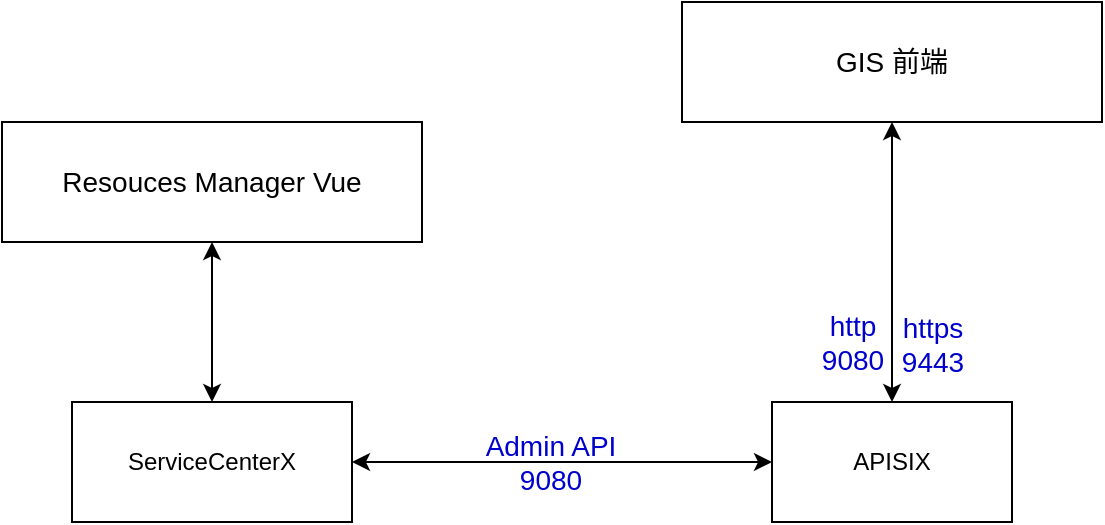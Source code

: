 <mxfile version="20.4.1" type="github">
  <diagram id="e9moKl6Rp8YOU9BEZt6q" name="第 1 页">
    <mxGraphModel dx="1178" dy="637" grid="1" gridSize="10" guides="1" tooltips="1" connect="1" arrows="1" fold="1" page="1" pageScale="1" pageWidth="827" pageHeight="1169" math="0" shadow="0">
      <root>
        <mxCell id="0" />
        <mxCell id="1" parent="0" />
        <mxCell id="w-KC4YoJ1CXvf5zeH__f-3" style="edgeStyle=orthogonalEdgeStyle;rounded=0;orthogonalLoop=1;jettySize=auto;html=1;exitX=1;exitY=0.5;exitDx=0;exitDy=0;entryX=0;entryY=0.5;entryDx=0;entryDy=0;startArrow=classic;startFill=1;strokeWidth=1;" edge="1" parent="1" source="w-KC4YoJ1CXvf5zeH__f-1" target="w-KC4YoJ1CXvf5zeH__f-2">
          <mxGeometry relative="1" as="geometry" />
        </mxCell>
        <mxCell id="w-KC4YoJ1CXvf5zeH__f-7" value="Admin API&lt;br&gt;9080" style="edgeLabel;html=1;align=center;verticalAlign=middle;resizable=0;points=[];fontSize=14;fontColor=#0000CC;labelBackgroundColor=none;" vertex="1" connectable="0" parent="w-KC4YoJ1CXvf5zeH__f-3">
          <mxGeometry x="-0.086" y="1" relative="1" as="geometry">
            <mxPoint x="3" y="1" as="offset" />
          </mxGeometry>
        </mxCell>
        <mxCell id="w-KC4YoJ1CXvf5zeH__f-1" value="ServiceCenterX" style="rounded=0;whiteSpace=wrap;html=1;" vertex="1" parent="1">
          <mxGeometry x="130" y="230" width="140" height="60" as="geometry" />
        </mxCell>
        <mxCell id="w-KC4YoJ1CXvf5zeH__f-2" value="APISIX" style="rounded=0;whiteSpace=wrap;html=1;" vertex="1" parent="1">
          <mxGeometry x="480" y="230" width="120" height="60" as="geometry" />
        </mxCell>
        <mxCell id="w-KC4YoJ1CXvf5zeH__f-9" style="edgeStyle=orthogonalEdgeStyle;rounded=0;orthogonalLoop=1;jettySize=auto;html=1;exitX=0.5;exitY=1;exitDx=0;exitDy=0;strokeWidth=1;fontSize=14;fontColor=#000000;startArrow=classic;startFill=1;" edge="1" parent="1" source="w-KC4YoJ1CXvf5zeH__f-8" target="w-KC4YoJ1CXvf5zeH__f-1">
          <mxGeometry relative="1" as="geometry" />
        </mxCell>
        <mxCell id="w-KC4YoJ1CXvf5zeH__f-8" value="&lt;font color=&quot;#000000&quot;&gt;Resouces Manager Vue&lt;/font&gt;" style="rounded=0;whiteSpace=wrap;html=1;labelBackgroundColor=none;fontSize=14;fontColor=#0000CC;" vertex="1" parent="1">
          <mxGeometry x="95" y="90" width="210" height="60" as="geometry" />
        </mxCell>
        <mxCell id="w-KC4YoJ1CXvf5zeH__f-11" style="edgeStyle=orthogonalEdgeStyle;rounded=0;orthogonalLoop=1;jettySize=auto;html=1;exitX=0.5;exitY=1;exitDx=0;exitDy=0;entryX=0.5;entryY=0;entryDx=0;entryDy=0;strokeWidth=1;fontSize=14;fontColor=#000000;startArrow=classic;startFill=1;" edge="1" parent="1" source="w-KC4YoJ1CXvf5zeH__f-10" target="w-KC4YoJ1CXvf5zeH__f-2">
          <mxGeometry relative="1" as="geometry" />
        </mxCell>
        <mxCell id="w-KC4YoJ1CXvf5zeH__f-14" value="http&lt;br&gt;9080" style="edgeLabel;html=1;align=center;verticalAlign=middle;resizable=0;points=[];fontSize=14;fontColor=#0000CC;" vertex="1" connectable="0" parent="w-KC4YoJ1CXvf5zeH__f-11">
          <mxGeometry x="-0.136" relative="1" as="geometry">
            <mxPoint x="-20" y="49" as="offset" />
          </mxGeometry>
        </mxCell>
        <mxCell id="w-KC4YoJ1CXvf5zeH__f-15" value="https&lt;br&gt;9443" style="edgeLabel;html=1;align=center;verticalAlign=middle;resizable=0;points=[];fontSize=14;fontColor=#0000CC;" vertex="1" connectable="0" parent="w-KC4YoJ1CXvf5zeH__f-11">
          <mxGeometry x="0.233" y="2" relative="1" as="geometry">
            <mxPoint x="18" y="24" as="offset" />
          </mxGeometry>
        </mxCell>
        <mxCell id="w-KC4YoJ1CXvf5zeH__f-10" value="&lt;font color=&quot;#000000&quot;&gt;GIS 前端&lt;/font&gt;" style="rounded=0;whiteSpace=wrap;html=1;labelBackgroundColor=none;fontSize=14;fontColor=#0000CC;" vertex="1" parent="1">
          <mxGeometry x="435" y="30" width="210" height="60" as="geometry" />
        </mxCell>
      </root>
    </mxGraphModel>
  </diagram>
</mxfile>

